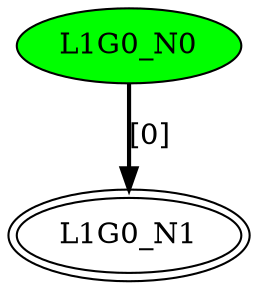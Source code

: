 digraph G0{
"L1G0_N0" [style=filled,fillcolor=green];
"L1G0_N1" [peripheries=2];
"L1G0_N0"->"L1G0_N1" [style = bold, label = "[0]"];
}

